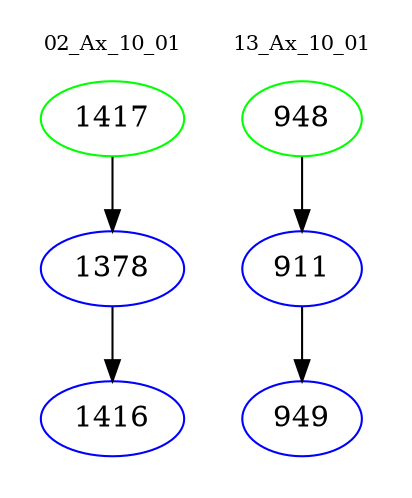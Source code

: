digraph{
subgraph cluster_0 {
color = white
label = "02_Ax_10_01";
fontsize=10;
T0_1417 [label="1417", color="green"]
T0_1417 -> T0_1378 [color="black"]
T0_1378 [label="1378", color="blue"]
T0_1378 -> T0_1416 [color="black"]
T0_1416 [label="1416", color="blue"]
}
subgraph cluster_1 {
color = white
label = "13_Ax_10_01";
fontsize=10;
T1_948 [label="948", color="green"]
T1_948 -> T1_911 [color="black"]
T1_911 [label="911", color="blue"]
T1_911 -> T1_949 [color="black"]
T1_949 [label="949", color="blue"]
}
}
